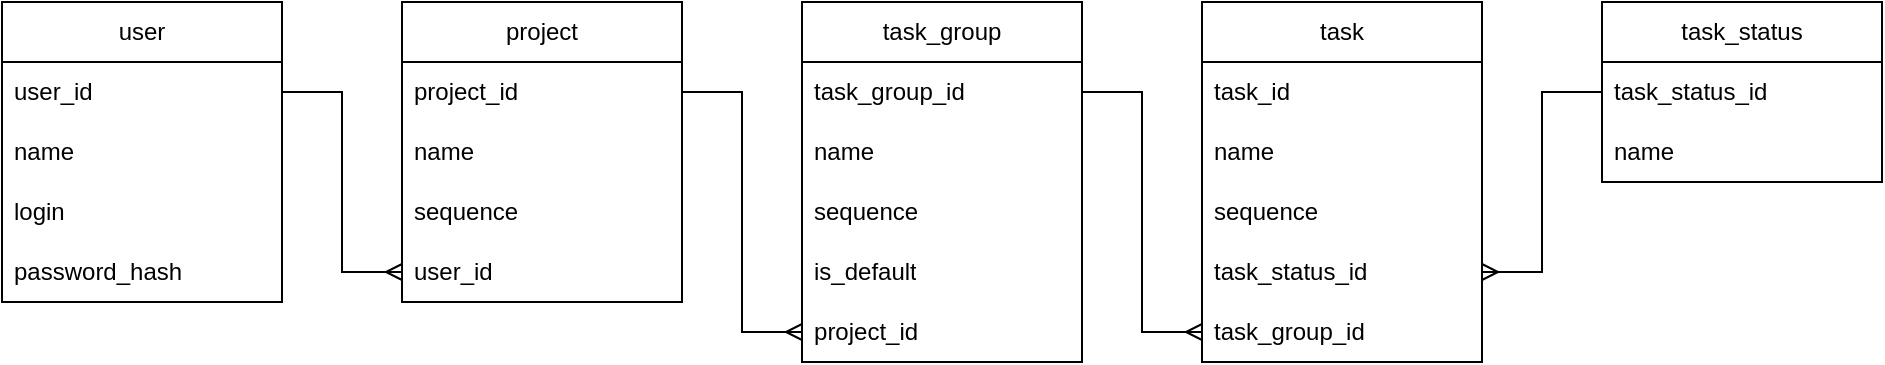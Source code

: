 <mxfile version="27.0.6">
  <diagram name="Страница — 1" id="6Z6l-sZKEi_dp6PloTJL">
    <mxGraphModel dx="1042" dy="231" grid="1" gridSize="10" guides="1" tooltips="1" connect="1" arrows="1" fold="1" page="0" pageScale="1" pageWidth="827" pageHeight="1169" math="0" shadow="0">
      <root>
        <mxCell id="0" />
        <mxCell id="1" parent="0" />
        <mxCell id="PkgSuHh2mhLetWdkeBrt-2" value="task" style="swimlane;fontStyle=0;childLayout=stackLayout;horizontal=1;startSize=30;horizontalStack=0;resizeParent=1;resizeParentMax=0;resizeLast=0;collapsible=1;marginBottom=0;whiteSpace=wrap;html=1;" parent="1" vertex="1">
          <mxGeometry x="640" y="500" width="140" height="180" as="geometry" />
        </mxCell>
        <mxCell id="PkgSuHh2mhLetWdkeBrt-3" value="task_id" style="text;strokeColor=none;fillColor=none;align=left;verticalAlign=middle;spacingLeft=4;spacingRight=4;overflow=hidden;points=[[0,0.5],[1,0.5]];portConstraint=eastwest;rotatable=0;whiteSpace=wrap;html=1;" parent="PkgSuHh2mhLetWdkeBrt-2" vertex="1">
          <mxGeometry y="30" width="140" height="30" as="geometry" />
        </mxCell>
        <mxCell id="PkgSuHh2mhLetWdkeBrt-4" value="name" style="text;strokeColor=none;fillColor=none;align=left;verticalAlign=middle;spacingLeft=4;spacingRight=4;overflow=hidden;points=[[0,0.5],[1,0.5]];portConstraint=eastwest;rotatable=0;whiteSpace=wrap;html=1;" parent="PkgSuHh2mhLetWdkeBrt-2" vertex="1">
          <mxGeometry y="60" width="140" height="30" as="geometry" />
        </mxCell>
        <mxCell id="PkgSuHh2mhLetWdkeBrt-19" value="sequence" style="text;strokeColor=none;fillColor=none;align=left;verticalAlign=middle;spacingLeft=4;spacingRight=4;overflow=hidden;points=[[0,0.5],[1,0.5]];portConstraint=eastwest;rotatable=0;whiteSpace=wrap;html=1;" parent="PkgSuHh2mhLetWdkeBrt-2" vertex="1">
          <mxGeometry y="90" width="140" height="30" as="geometry" />
        </mxCell>
        <mxCell id="dhRr65cN7B7VH9hkUON4-10" value="task_status_id" style="text;strokeColor=none;fillColor=none;align=left;verticalAlign=middle;spacingLeft=4;spacingRight=4;overflow=hidden;points=[[0,0.5],[1,0.5]];portConstraint=eastwest;rotatable=0;whiteSpace=wrap;html=1;" vertex="1" parent="PkgSuHh2mhLetWdkeBrt-2">
          <mxGeometry y="120" width="140" height="30" as="geometry" />
        </mxCell>
        <mxCell id="PkgSuHh2mhLetWdkeBrt-5" value="task_&lt;span style=&quot;background-color: transparent; color: light-dark(rgb(0, 0, 0), rgb(255, 255, 255));&quot;&gt;group_id&lt;/span&gt;" style="text;strokeColor=none;fillColor=none;align=left;verticalAlign=middle;spacingLeft=4;spacingRight=4;overflow=hidden;points=[[0,0.5],[1,0.5]];portConstraint=eastwest;rotatable=0;whiteSpace=wrap;html=1;" parent="PkgSuHh2mhLetWdkeBrt-2" vertex="1">
          <mxGeometry y="150" width="140" height="30" as="geometry" />
        </mxCell>
        <mxCell id="PkgSuHh2mhLetWdkeBrt-6" value="task_group" style="swimlane;fontStyle=0;childLayout=stackLayout;horizontal=1;startSize=30;horizontalStack=0;resizeParent=1;resizeParentMax=0;resizeLast=0;collapsible=1;marginBottom=0;whiteSpace=wrap;html=1;" parent="1" vertex="1">
          <mxGeometry x="440" y="500" width="140" height="180" as="geometry" />
        </mxCell>
        <mxCell id="PkgSuHh2mhLetWdkeBrt-7" value="task_group_id" style="text;strokeColor=none;fillColor=none;align=left;verticalAlign=middle;spacingLeft=4;spacingRight=4;overflow=hidden;points=[[0,0.5],[1,0.5]];portConstraint=eastwest;rotatable=0;whiteSpace=wrap;html=1;" parent="PkgSuHh2mhLetWdkeBrt-6" vertex="1">
          <mxGeometry y="30" width="140" height="30" as="geometry" />
        </mxCell>
        <mxCell id="PkgSuHh2mhLetWdkeBrt-8" value="name" style="text;strokeColor=none;fillColor=none;align=left;verticalAlign=middle;spacingLeft=4;spacingRight=4;overflow=hidden;points=[[0,0.5],[1,0.5]];portConstraint=eastwest;rotatable=0;whiteSpace=wrap;html=1;" parent="PkgSuHh2mhLetWdkeBrt-6" vertex="1">
          <mxGeometry y="60" width="140" height="30" as="geometry" />
        </mxCell>
        <mxCell id="PkgSuHh2mhLetWdkeBrt-20" value="sequence" style="text;strokeColor=none;fillColor=none;align=left;verticalAlign=middle;spacingLeft=4;spacingRight=4;overflow=hidden;points=[[0,0.5],[1,0.5]];portConstraint=eastwest;rotatable=0;whiteSpace=wrap;html=1;" parent="PkgSuHh2mhLetWdkeBrt-6" vertex="1">
          <mxGeometry y="90" width="140" height="30" as="geometry" />
        </mxCell>
        <mxCell id="PkgSuHh2mhLetWdkeBrt-9" value="is_default" style="text;strokeColor=none;fillColor=none;align=left;verticalAlign=middle;spacingLeft=4;spacingRight=4;overflow=hidden;points=[[0,0.5],[1,0.5]];portConstraint=eastwest;rotatable=0;whiteSpace=wrap;html=1;" parent="PkgSuHh2mhLetWdkeBrt-6" vertex="1">
          <mxGeometry y="120" width="140" height="30" as="geometry" />
        </mxCell>
        <mxCell id="PkgSuHh2mhLetWdkeBrt-16" value="p&lt;span style=&quot;background-color: transparent; color: light-dark(rgb(0, 0, 0), rgb(255, 255, 255));&quot;&gt;roject_id&lt;/span&gt;" style="text;strokeColor=none;fillColor=none;align=left;verticalAlign=middle;spacingLeft=4;spacingRight=4;overflow=hidden;points=[[0,0.5],[1,0.5]];portConstraint=eastwest;rotatable=0;whiteSpace=wrap;html=1;" parent="PkgSuHh2mhLetWdkeBrt-6" vertex="1">
          <mxGeometry y="150" width="140" height="30" as="geometry" />
        </mxCell>
        <mxCell id="PkgSuHh2mhLetWdkeBrt-12" value="project" style="swimlane;fontStyle=0;childLayout=stackLayout;horizontal=1;startSize=30;horizontalStack=0;resizeParent=1;resizeParentMax=0;resizeLast=0;collapsible=1;marginBottom=0;whiteSpace=wrap;html=1;" parent="1" vertex="1">
          <mxGeometry x="240" y="500" width="140" height="150" as="geometry" />
        </mxCell>
        <mxCell id="PkgSuHh2mhLetWdkeBrt-13" value="project_id" style="text;strokeColor=none;fillColor=none;align=left;verticalAlign=middle;spacingLeft=4;spacingRight=4;overflow=hidden;points=[[0,0.5],[1,0.5]];portConstraint=eastwest;rotatable=0;whiteSpace=wrap;html=1;" parent="PkgSuHh2mhLetWdkeBrt-12" vertex="1">
          <mxGeometry y="30" width="140" height="30" as="geometry" />
        </mxCell>
        <mxCell id="PkgSuHh2mhLetWdkeBrt-15" value="name" style="text;strokeColor=none;fillColor=none;align=left;verticalAlign=middle;spacingLeft=4;spacingRight=4;overflow=hidden;points=[[0,0.5],[1,0.5]];portConstraint=eastwest;rotatable=0;whiteSpace=wrap;html=1;" parent="PkgSuHh2mhLetWdkeBrt-12" vertex="1">
          <mxGeometry y="60" width="140" height="30" as="geometry" />
        </mxCell>
        <mxCell id="PkgSuHh2mhLetWdkeBrt-14" value="sequence" style="text;strokeColor=none;fillColor=none;align=left;verticalAlign=middle;spacingLeft=4;spacingRight=4;overflow=hidden;points=[[0,0.5],[1,0.5]];portConstraint=eastwest;rotatable=0;whiteSpace=wrap;html=1;" parent="PkgSuHh2mhLetWdkeBrt-12" vertex="1">
          <mxGeometry y="90" width="140" height="30" as="geometry" />
        </mxCell>
        <mxCell id="dhRr65cN7B7VH9hkUON4-2" value="user_id" style="text;strokeColor=none;fillColor=none;align=left;verticalAlign=middle;spacingLeft=4;spacingRight=4;overflow=hidden;points=[[0,0.5],[1,0.5]];portConstraint=eastwest;rotatable=0;whiteSpace=wrap;html=1;" vertex="1" parent="PkgSuHh2mhLetWdkeBrt-12">
          <mxGeometry y="120" width="140" height="30" as="geometry" />
        </mxCell>
        <mxCell id="PkgSuHh2mhLetWdkeBrt-18" style="edgeStyle=orthogonalEdgeStyle;rounded=0;orthogonalLoop=1;jettySize=auto;html=1;entryX=0;entryY=0.5;entryDx=0;entryDy=0;endArrow=ERmany;endFill=0;" parent="1" source="PkgSuHh2mhLetWdkeBrt-7" target="PkgSuHh2mhLetWdkeBrt-5" edge="1">
          <mxGeometry relative="1" as="geometry" />
        </mxCell>
        <mxCell id="dhRr65cN7B7VH9hkUON4-1" style="edgeStyle=orthogonalEdgeStyle;rounded=0;orthogonalLoop=1;jettySize=auto;html=1;exitX=1;exitY=0.5;exitDx=0;exitDy=0;entryX=0;entryY=0.5;entryDx=0;entryDy=0;endArrow=ERmany;endFill=0;" edge="1" parent="1" source="PkgSuHh2mhLetWdkeBrt-13" target="PkgSuHh2mhLetWdkeBrt-16">
          <mxGeometry relative="1" as="geometry" />
        </mxCell>
        <mxCell id="dhRr65cN7B7VH9hkUON4-3" value="user" style="swimlane;fontStyle=0;childLayout=stackLayout;horizontal=1;startSize=30;horizontalStack=0;resizeParent=1;resizeParentMax=0;resizeLast=0;collapsible=1;marginBottom=0;whiteSpace=wrap;html=1;" vertex="1" parent="1">
          <mxGeometry x="40" y="500" width="140" height="150" as="geometry" />
        </mxCell>
        <mxCell id="dhRr65cN7B7VH9hkUON4-4" value="user_id" style="text;strokeColor=none;fillColor=none;align=left;verticalAlign=middle;spacingLeft=4;spacingRight=4;overflow=hidden;points=[[0,0.5],[1,0.5]];portConstraint=eastwest;rotatable=0;whiteSpace=wrap;html=1;" vertex="1" parent="dhRr65cN7B7VH9hkUON4-3">
          <mxGeometry y="30" width="140" height="30" as="geometry" />
        </mxCell>
        <mxCell id="dhRr65cN7B7VH9hkUON4-5" value="name" style="text;strokeColor=none;fillColor=none;align=left;verticalAlign=middle;spacingLeft=4;spacingRight=4;overflow=hidden;points=[[0,0.5],[1,0.5]];portConstraint=eastwest;rotatable=0;whiteSpace=wrap;html=1;" vertex="1" parent="dhRr65cN7B7VH9hkUON4-3">
          <mxGeometry y="60" width="140" height="30" as="geometry" />
        </mxCell>
        <mxCell id="dhRr65cN7B7VH9hkUON4-6" value="login" style="text;strokeColor=none;fillColor=none;align=left;verticalAlign=middle;spacingLeft=4;spacingRight=4;overflow=hidden;points=[[0,0.5],[1,0.5]];portConstraint=eastwest;rotatable=0;whiteSpace=wrap;html=1;" vertex="1" parent="dhRr65cN7B7VH9hkUON4-3">
          <mxGeometry y="90" width="140" height="30" as="geometry" />
        </mxCell>
        <mxCell id="dhRr65cN7B7VH9hkUON4-7" value="password_hash" style="text;strokeColor=none;fillColor=none;align=left;verticalAlign=middle;spacingLeft=4;spacingRight=4;overflow=hidden;points=[[0,0.5],[1,0.5]];portConstraint=eastwest;rotatable=0;whiteSpace=wrap;html=1;" vertex="1" parent="dhRr65cN7B7VH9hkUON4-3">
          <mxGeometry y="120" width="140" height="30" as="geometry" />
        </mxCell>
        <mxCell id="dhRr65cN7B7VH9hkUON4-8" style="edgeStyle=orthogonalEdgeStyle;rounded=0;orthogonalLoop=1;jettySize=auto;html=1;entryX=0;entryY=0.5;entryDx=0;entryDy=0;endArrow=ERmany;endFill=0;" edge="1" parent="1" source="dhRr65cN7B7VH9hkUON4-4" target="dhRr65cN7B7VH9hkUON4-2">
          <mxGeometry relative="1" as="geometry" />
        </mxCell>
        <mxCell id="dhRr65cN7B7VH9hkUON4-11" value="task_status" style="swimlane;fontStyle=0;childLayout=stackLayout;horizontal=1;startSize=30;horizontalStack=0;resizeParent=1;resizeParentMax=0;resizeLast=0;collapsible=1;marginBottom=0;whiteSpace=wrap;html=1;" vertex="1" parent="1">
          <mxGeometry x="840" y="500" width="140" height="90" as="geometry" />
        </mxCell>
        <mxCell id="dhRr65cN7B7VH9hkUON4-12" value="task_status_id" style="text;strokeColor=none;fillColor=none;align=left;verticalAlign=middle;spacingLeft=4;spacingRight=4;overflow=hidden;points=[[0,0.5],[1,0.5]];portConstraint=eastwest;rotatable=0;whiteSpace=wrap;html=1;" vertex="1" parent="dhRr65cN7B7VH9hkUON4-11">
          <mxGeometry y="30" width="140" height="30" as="geometry" />
        </mxCell>
        <mxCell id="dhRr65cN7B7VH9hkUON4-13" value="name" style="text;strokeColor=none;fillColor=none;align=left;verticalAlign=middle;spacingLeft=4;spacingRight=4;overflow=hidden;points=[[0,0.5],[1,0.5]];portConstraint=eastwest;rotatable=0;whiteSpace=wrap;html=1;" vertex="1" parent="dhRr65cN7B7VH9hkUON4-11">
          <mxGeometry y="60" width="140" height="30" as="geometry" />
        </mxCell>
        <mxCell id="dhRr65cN7B7VH9hkUON4-15" style="edgeStyle=orthogonalEdgeStyle;rounded=0;orthogonalLoop=1;jettySize=auto;html=1;entryX=1;entryY=0.5;entryDx=0;entryDy=0;endArrow=ERmany;endFill=0;" edge="1" parent="1" source="dhRr65cN7B7VH9hkUON4-12" target="dhRr65cN7B7VH9hkUON4-10">
          <mxGeometry relative="1" as="geometry" />
        </mxCell>
      </root>
    </mxGraphModel>
  </diagram>
</mxfile>

